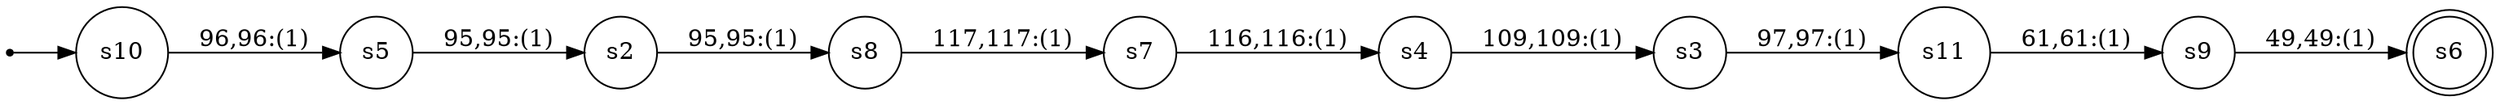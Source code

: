 
      digraph G {
        rankdir=LR;
        init [shape=point];
        node [shape = doublecircle];
        s6
        node [shape = circle];
        init -> s10;
        s11 -> s9 [label = "61,61:(1)"]
        s10 -> s5 [label = "96,96:(1)"]
        s9 -> s6 [label = "49,49:(1)"]
        s8 -> s7 [label = "117,117:(1)"]
        s7 -> s4 [label = "116,116:(1)"]
        s5 -> s2 [label = "95,95:(1)"]
        s4 -> s3 [label = "109,109:(1)"]
        s3 -> s11 [label = "97,97:(1)"]
        s2 -> s8 [label = "95,95:(1)"]}
